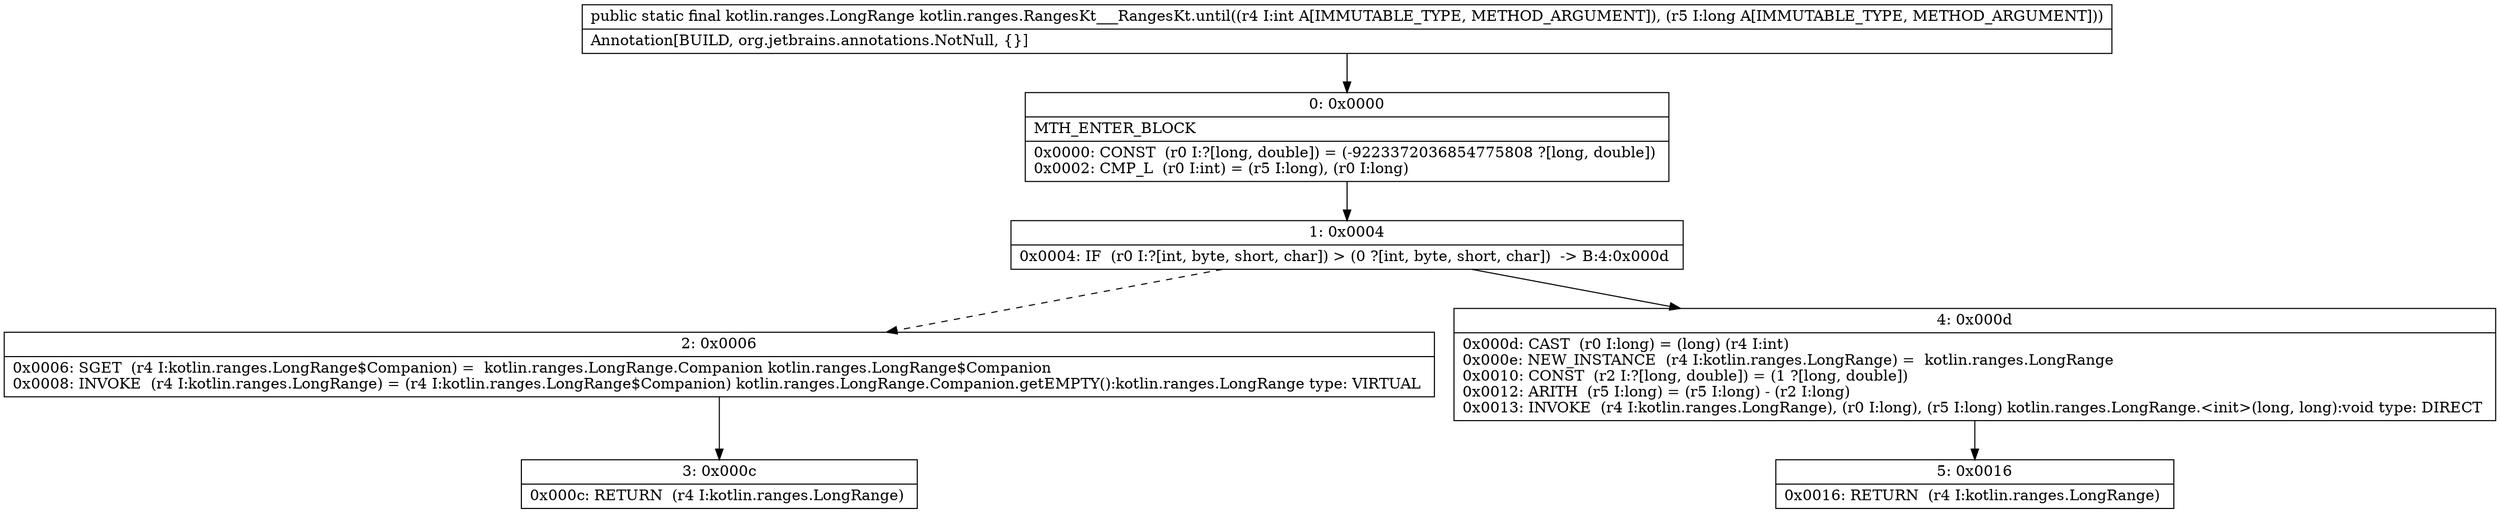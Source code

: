 digraph "CFG forkotlin.ranges.RangesKt___RangesKt.until(IJ)Lkotlin\/ranges\/LongRange;" {
Node_0 [shape=record,label="{0\:\ 0x0000|MTH_ENTER_BLOCK\l|0x0000: CONST  (r0 I:?[long, double]) = (\-9223372036854775808 ?[long, double]) \l0x0002: CMP_L  (r0 I:int) = (r5 I:long), (r0 I:long) \l}"];
Node_1 [shape=record,label="{1\:\ 0x0004|0x0004: IF  (r0 I:?[int, byte, short, char]) \> (0 ?[int, byte, short, char])  \-\> B:4:0x000d \l}"];
Node_2 [shape=record,label="{2\:\ 0x0006|0x0006: SGET  (r4 I:kotlin.ranges.LongRange$Companion) =  kotlin.ranges.LongRange.Companion kotlin.ranges.LongRange$Companion \l0x0008: INVOKE  (r4 I:kotlin.ranges.LongRange) = (r4 I:kotlin.ranges.LongRange$Companion) kotlin.ranges.LongRange.Companion.getEMPTY():kotlin.ranges.LongRange type: VIRTUAL \l}"];
Node_3 [shape=record,label="{3\:\ 0x000c|0x000c: RETURN  (r4 I:kotlin.ranges.LongRange) \l}"];
Node_4 [shape=record,label="{4\:\ 0x000d|0x000d: CAST  (r0 I:long) = (long) (r4 I:int) \l0x000e: NEW_INSTANCE  (r4 I:kotlin.ranges.LongRange) =  kotlin.ranges.LongRange \l0x0010: CONST  (r2 I:?[long, double]) = (1 ?[long, double]) \l0x0012: ARITH  (r5 I:long) = (r5 I:long) \- (r2 I:long) \l0x0013: INVOKE  (r4 I:kotlin.ranges.LongRange), (r0 I:long), (r5 I:long) kotlin.ranges.LongRange.\<init\>(long, long):void type: DIRECT \l}"];
Node_5 [shape=record,label="{5\:\ 0x0016|0x0016: RETURN  (r4 I:kotlin.ranges.LongRange) \l}"];
MethodNode[shape=record,label="{public static final kotlin.ranges.LongRange kotlin.ranges.RangesKt___RangesKt.until((r4 I:int A[IMMUTABLE_TYPE, METHOD_ARGUMENT]), (r5 I:long A[IMMUTABLE_TYPE, METHOD_ARGUMENT]))  | Annotation[BUILD, org.jetbrains.annotations.NotNull, \{\}]\l}"];
MethodNode -> Node_0;
Node_0 -> Node_1;
Node_1 -> Node_2[style=dashed];
Node_1 -> Node_4;
Node_2 -> Node_3;
Node_4 -> Node_5;
}

